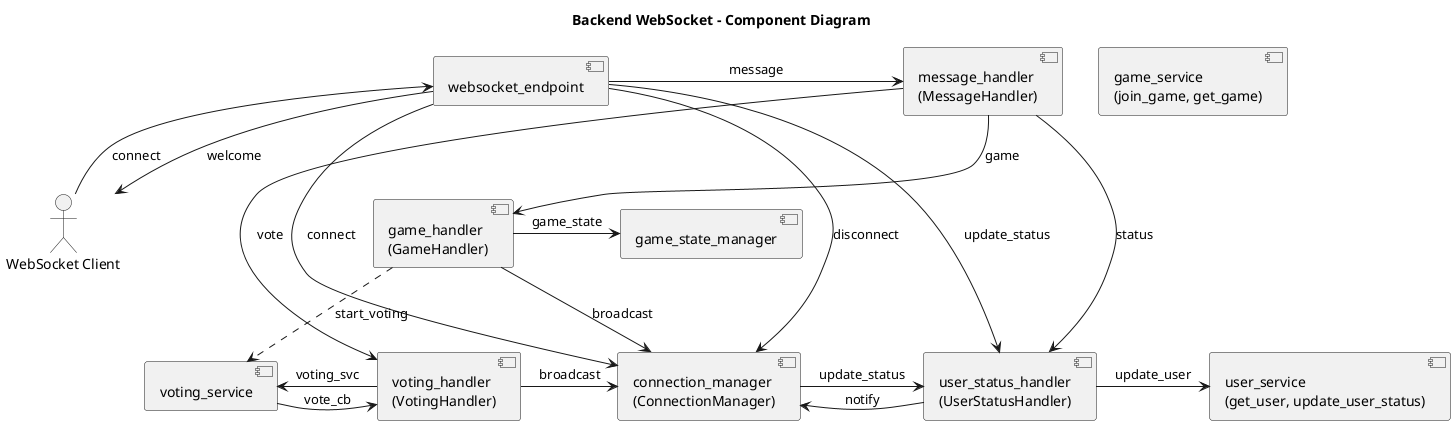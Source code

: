 @startuml backend_websocket_elements
title Backend WebSocket - Component Diagram



actor "WebSocket Client" as Client

component "websocket_endpoint" as Endpoint
component "connection_manager\n(ConnectionManager)" as ConnMgr
component "message_handler\n(MessageHandler)" as MsgHandler

component "game_handler\n(GameHandler)" as GameH
component "voting_handler\n(VotingHandler)" as VotingH
component "user_status_handler\n(UserStatusHandler)" as UserStatusH

component "game_state_manager" as GameStateSvc
component "voting_service" as VotingSvc
component "game_service\n(join_game, get_game)" as GameSvc
component "user_service\n(get_user, update_user_status)" as UserSvc

Client --> Endpoint : connect
Endpoint -> ConnMgr : connect
Endpoint -> UserStatusH : update_status
Endpoint -> Client : welcome

Endpoint -> MsgHandler : message
MsgHandler --> GameH : game
MsgHandler --> VotingH : vote
MsgHandler --> UserStatusH : status

GameH -> GameStateSvc : game_state
GameH -> ConnMgr : broadcast
GameH ..> VotingSvc : start_voting

VotingH -> VotingSvc : voting_svc
VotingSvc -> VotingH : vote_cb
VotingH -> ConnMgr : broadcast

UserStatusH -> UserSvc : update_user
UserStatusH -> ConnMgr : notify

Endpoint -> ConnMgr : disconnect
ConnMgr -> UserStatusH : update_status

@enduml